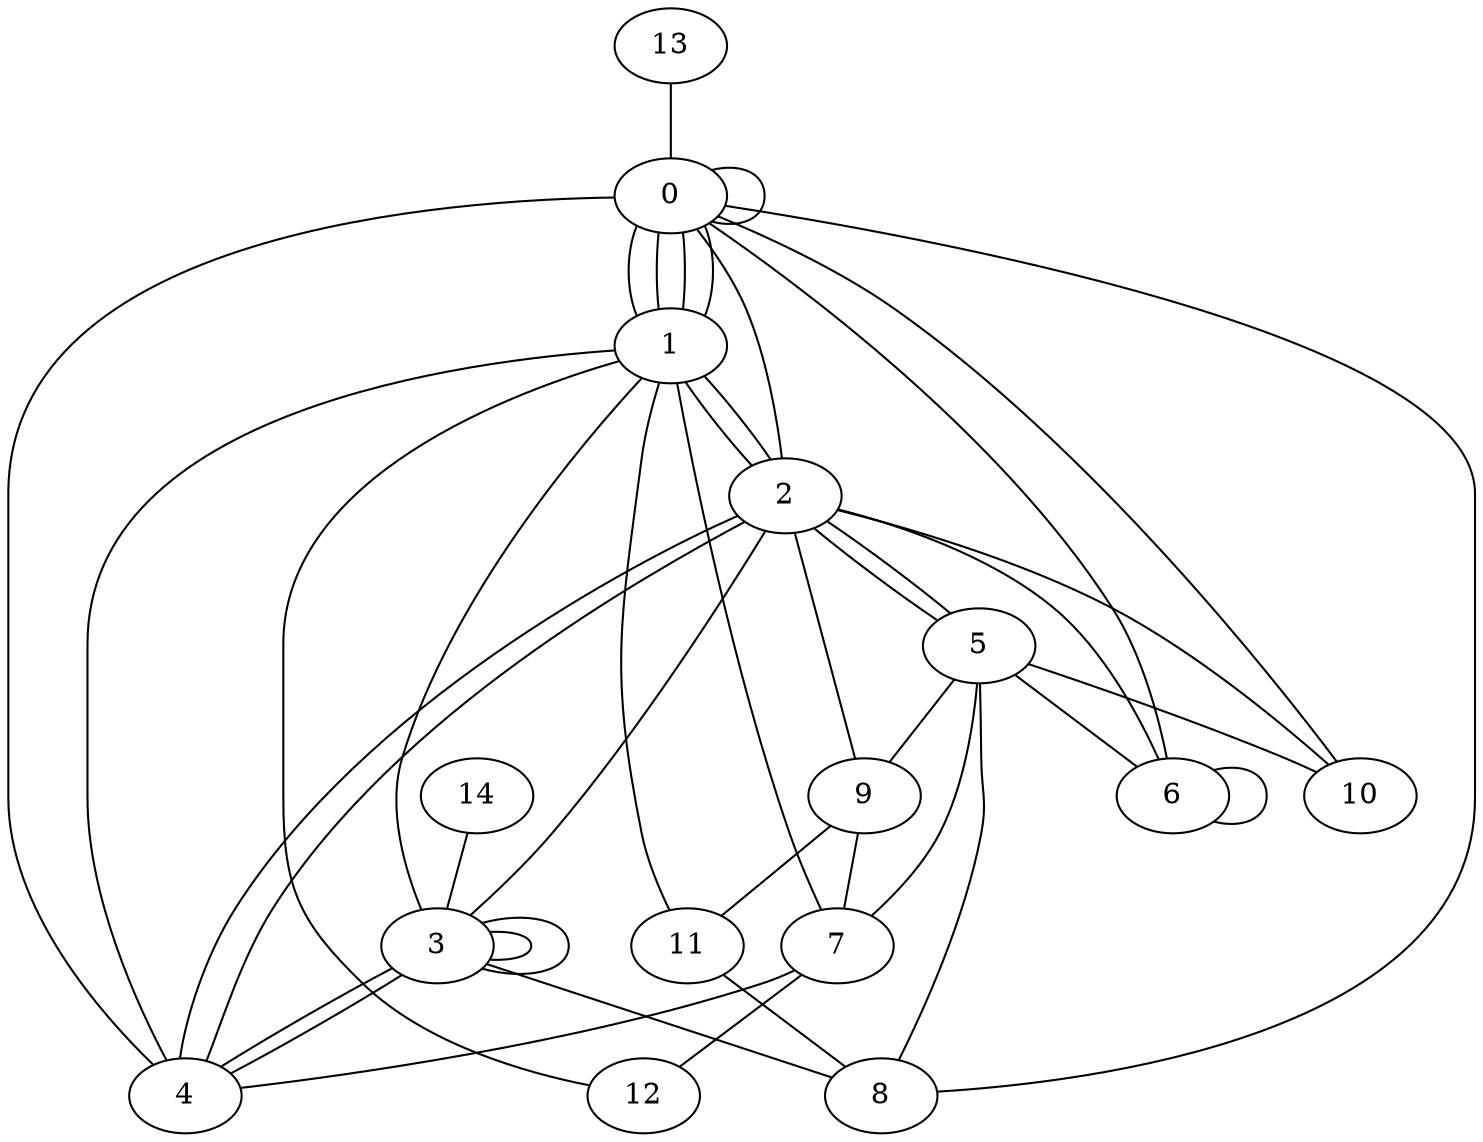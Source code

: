 graph G {
0;
1;
2;
3;
4;
5;
6;
7;
8;
9;
10;
11;
12;
13;
14;
5--8 ;
2--9 ;
1--12 ;
5--6 ;
4--1 ;
5--10 ;
0--0 ;
1--11 ;
0--1 ;
7--4 ;
1--3 ;
0--4 ;
3--3 ;
0--6 ;
4--3 ;
13--0 ;
2--4 ;
0--2 ;
3--3 ;
1--0 ;
14--3 ;
3--4 ;
5--9 ;
2--5 ;
7--5 ;
10--0 ;
6--2 ;
2--10 ;
9--11 ;
2--1 ;
0--8 ;
4--2 ;
0--1 ;
7--12 ;
3--8 ;
7--1 ;
11--8 ;
2--5 ;
0--1 ;
6--6 ;
2--3 ;
1--2 ;
9--7 ;
}
